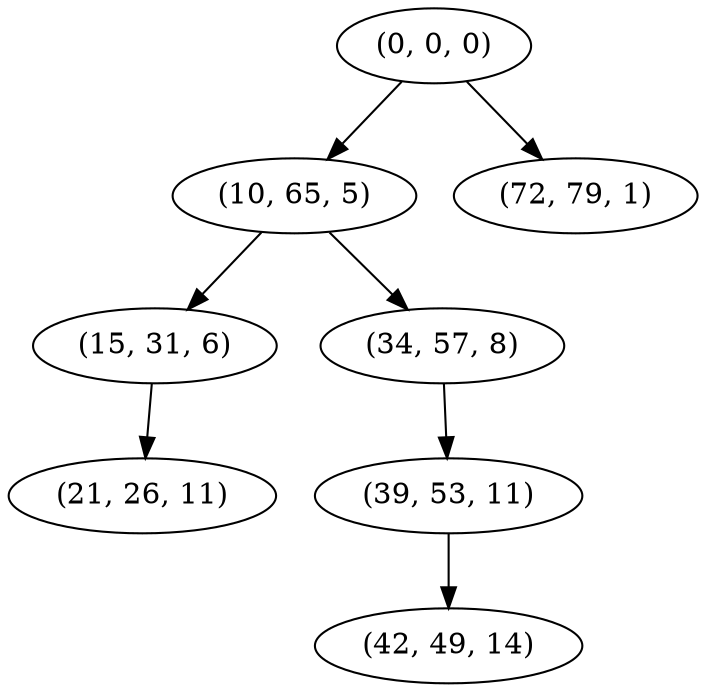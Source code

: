 digraph tree {
    "(0, 0, 0)";
    "(10, 65, 5)";
    "(15, 31, 6)";
    "(21, 26, 11)";
    "(34, 57, 8)";
    "(39, 53, 11)";
    "(42, 49, 14)";
    "(72, 79, 1)";
    "(0, 0, 0)" -> "(10, 65, 5)";
    "(0, 0, 0)" -> "(72, 79, 1)";
    "(10, 65, 5)" -> "(15, 31, 6)";
    "(10, 65, 5)" -> "(34, 57, 8)";
    "(15, 31, 6)" -> "(21, 26, 11)";
    "(34, 57, 8)" -> "(39, 53, 11)";
    "(39, 53, 11)" -> "(42, 49, 14)";
}

